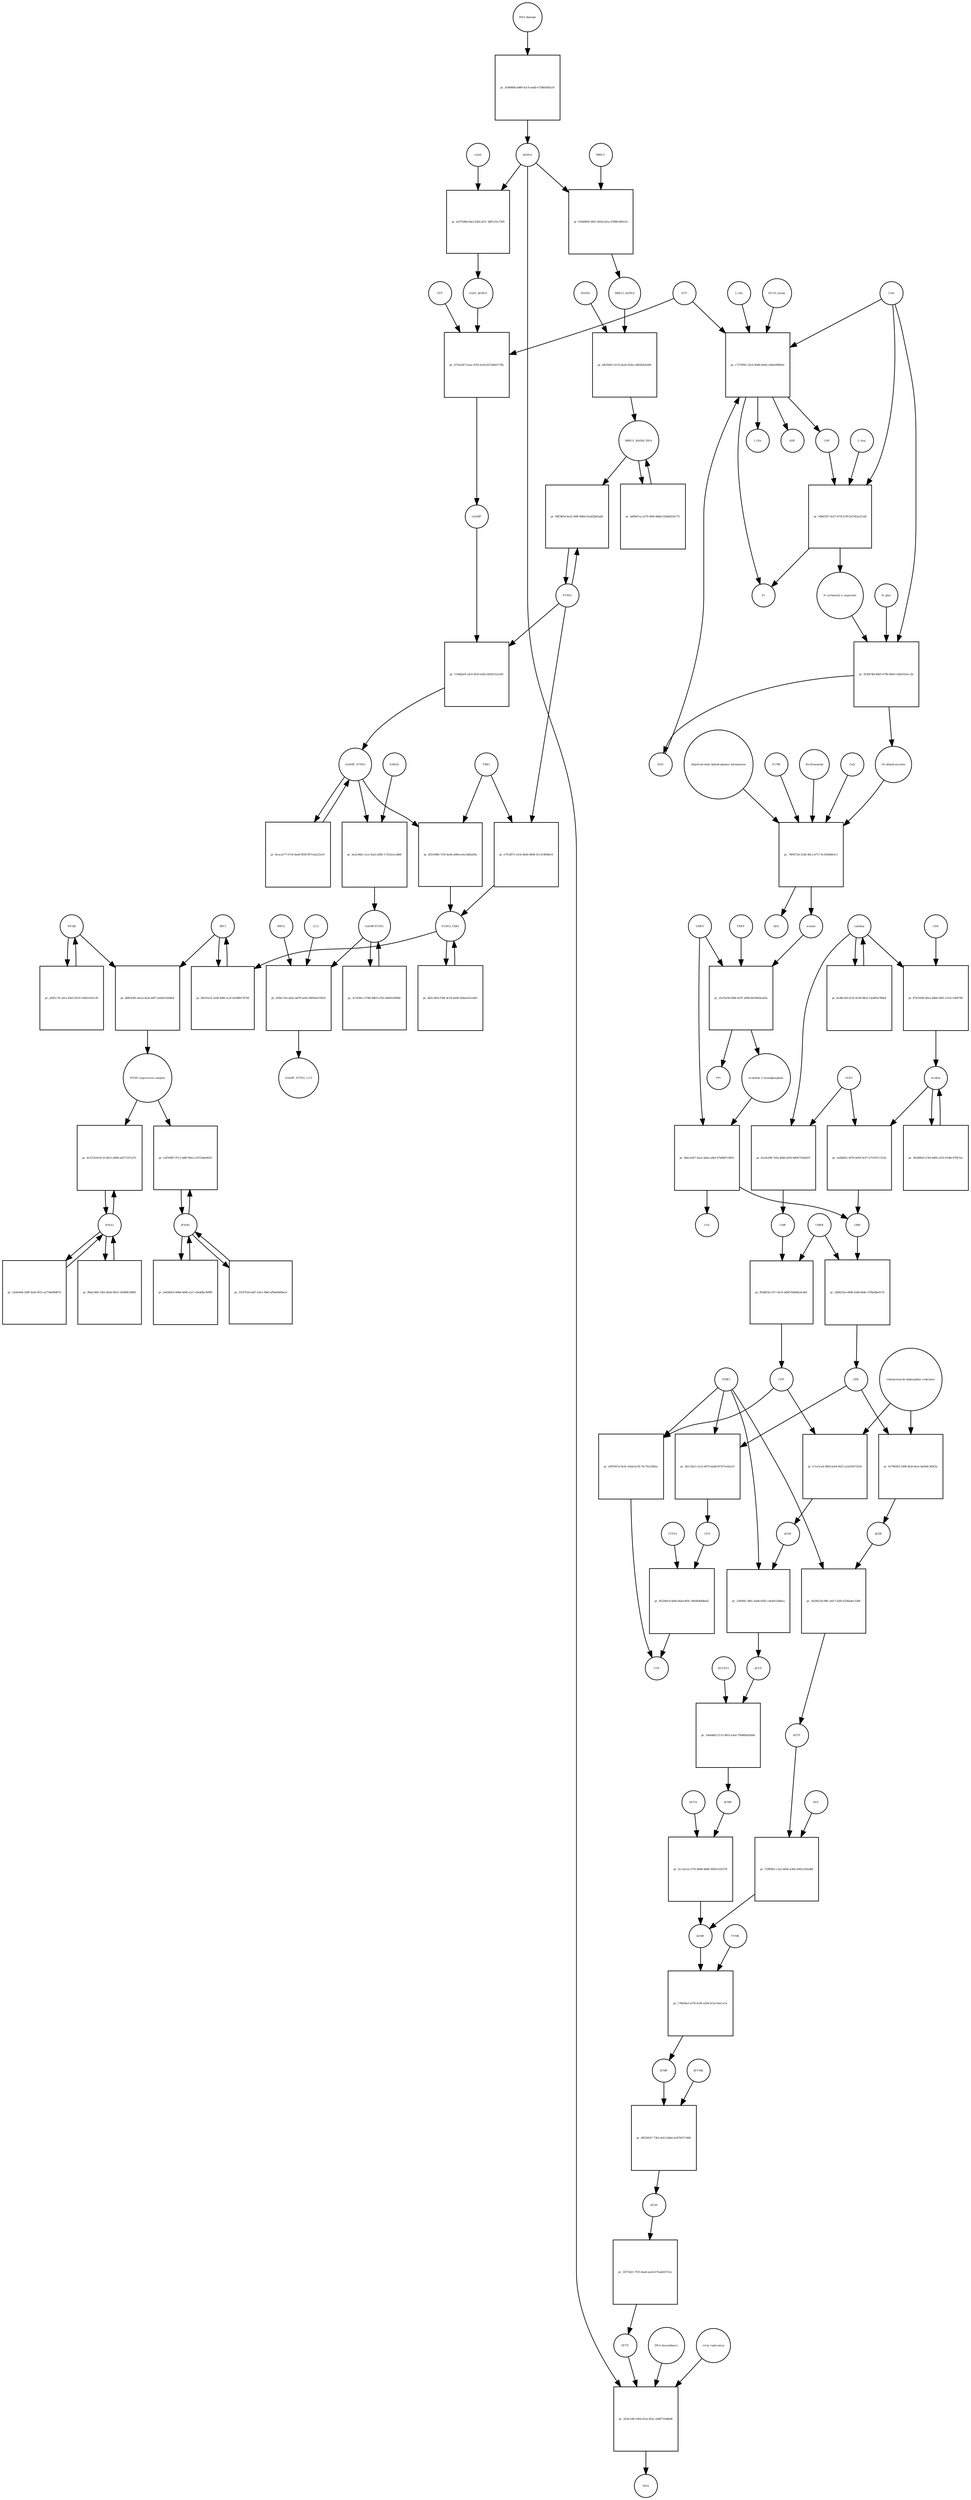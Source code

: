 strict digraph  {
"NF-kB" [annotation="urn_miriam_obo.go_GO%3A0071159", bipartite=0, cls=complex, fontsize=4, label="NF-kB", shape=circle];
"pr_db824381-becd-4a3a-b9f7-ae6efcd168e4" [annotation="", bipartite=1, cls=process, fontsize=4, label="pr_db824381-becd-4a3a-b9f7-ae6efcd168e4", shape=square];
"IFNB1 expression complex" [annotation="", bipartite=0, cls=complex, fontsize=4, label="IFNB1 expression complex", shape=circle];
IRF3 [annotation="urn_miriam_hgnc_6118|urn_miriam_uniprot_Q14653|urn_miriam_ensembl_ENSG00000126456|urn_miriam_refseq_NM_001571|urn_miriam_hgnc.symbol_IRF3|urn_miriam_ncbigene_3661", bipartite=0, cls="macromolecule multimer", fontsize=4, label=IRF3, shape=circle];
dCDP [annotation="urn_miriam_obo.chebi_CHEBI%3A28846", bipartite=0, cls="simple chemical", fontsize=4, label=dCDP, shape=circle];
"pr_21ffd4fc-bbfc-4a06-8582-cde4411bb6ca" [annotation="", bipartite=1, cls=process, fontsize=4, label="pr_21ffd4fc-bbfc-4a06-8582-cde4411bb6ca", shape=square];
dCTP [annotation="urn_miriam_obo.chebi_CHEBI%3A16311", bipartite=0, cls="simple chemical", fontsize=4, label=dCTP, shape=circle];
NME1 [annotation="urn_miriam_uniprot_P15531|urn_miriam_hgnc_7849", bipartite=0, cls=macromolecule, fontsize=4, label=NME1, shape=circle];
uridine [annotation="urn_miriam_obo.chebi_CHEBI%3A16704", bipartite=0, cls="simple chemical", fontsize=4, label=uridine, shape=circle];
"pr_ae6b6f2c-6f7b-4d18-9c07-a751057c252d" [annotation="", bipartite=1, cls=process, fontsize=4, label="pr_ae6b6f2c-6f7b-4d18-9c07-a751057c252d", shape=square];
UMP [annotation="urn_miriam_obo.chebi_CHEBI%3A57865", bipartite=0, cls="simple chemical", fontsize=4, label=UMP, shape=circle];
UCK2 [annotation="urn_miriam_uniprot_Q9HA47|urn_miriam_hgnc_HGNC%3A12562", bipartite=0, cls=macromolecule, fontsize=4, label=UCK2, shape=circle];
"orotidine 5'-monophosphate" [annotation="urn_miriam_obo.chebi_CHEBI%3A15842", bipartite=0, cls="simple chemical", fontsize=4, label="orotidine 5'-monophosphate", shape=circle];
"pr_48ac2e67-3ae2-4aba-a9ed-47b0687c9651" [annotation="", bipartite=1, cls=process, fontsize=4, label="pr_48ac2e67-3ae2-4aba-a9ed-47b0687c9651", shape=square];
UMPS [annotation="urn_miriam_ncbigene_7372|urn_miriam_refseq_NM_000373|urn_miriam_hgnc.symbol_UMPS|urn_miriam_hgnc_12563|urn_miriam_ensembl_ENSG00000114491|urn_miriam_uniprot_P11172", bipartite=0, cls="macromolecule multimer", fontsize=4, label=UMPS, shape=circle];
CO2 [annotation="urn_miriam_obo.chebi_CHEBI%3A16526", bipartite=0, cls="simple chemical", fontsize=4, label=CO2, shape=circle];
UTP [annotation="urn_miriam_obo.chebi_CHEBI%3A15713", bipartite=0, cls="simple chemical", fontsize=4, label=UTP, shape=circle];
"pr_f632d0c0-de6b-46ad-893c-98e6b4b68ad2" [annotation="", bipartite=1, cls=process, fontsize=4, label="pr_f632d0c0-de6b-46ad-893c-98e6b4b68ad2", shape=square];
CTP [annotation="urn_miriam_obo.chebi_CHEBI%3A17677", bipartite=0, cls="simple chemical", fontsize=4, label=CTP, shape=circle];
CTPS1 [annotation="urn_miriam_hgnc_HGNC%3A2519|urn_miriam_uniprot_P17812", bipartite=0, cls=macromolecule, fontsize=4, label=CTPS1, shape=circle];
UDP [annotation="urn_miriam_obo.chebi_CHEBI%3A17659", bipartite=0, cls="simple chemical", fontsize=4, label=UDP, shape=circle];
"pr_63796563-5308-4fe9-8e1e-be944c382f3e" [annotation="", bipartite=1, cls=process, fontsize=4, label="pr_63796563-5308-4fe9-8e1e-be944c382f3e", shape=square];
dUDP [annotation="urn_miriam_obo.chebi_CHEBI%3A28850", bipartite=0, cls="simple chemical", fontsize=4, label=dUDP, shape=circle];
"ribonucleoside-diphosphate reductase" [annotation="urn_miriam_brenda_1.17.4.1|urn_miriam_obo.go_GO%3A0005971", bipartite=0, cls=complex, fontsize=4, label="ribonucleoside-diphosphate reductase", shape=circle];
IFNB1 [annotation="urn_miriam_ensembl_ENSG00000171855|urn_miriam_hgnc.symbol_IFNB1|urn_miriam_hgnc_5434|urn_miriam_uniprot_P01574|urn_miriam_refseq_NM_002176|urn_miriam_ncbigene_3456", bipartite=0, cls=macromolecule, fontsize=4, label=IFNB1, shape=circle];
"pr_e2f55867-97c2-4dff-99e2-a1072aba961b" [annotation="", bipartite=1, cls=process, fontsize=4, label="pr_e2f55867-97c2-4dff-99e2-a1072aba961b", shape=square];
"pr_24b821be-d498-43d4-bb4e-57f6ed8e6170" [annotation="", bipartite=1, cls=process, fontsize=4, label="pr_24b821be-d498-43d4-bb4e-57f6ed8e6170", shape=square];
CMPK [annotation="urn_miriam_uniprot_P30085|urn_miriam_hgnc_HGNC%3A18170", bipartite=0, cls=macromolecule, fontsize=4, label=CMPK, shape=circle];
"cGAMP-STING" [annotation="", bipartite=0, cls=complex, fontsize=4, label="cGAMP-STING", shape=circle];
"pr_3c1439cc-0786-48b3-a7b3-a8effa59f0dc" [annotation="", bipartite=1, cls=process, fontsize=4, label="pr_3c1439cc-0786-48b3-a7b3-a8effa59f0dc", shape=square];
IFNA1 [annotation="urn_miriam_hgnc.symbol_IFNA1|urn_miriam_ncbigene_3439|urn_miriam_refseq_NM_024013|urn_miriam_uniprot_P01562|urn_miriam_hgnc_5417|urn_miriam_ensembl_ENSG00000197919", bipartite=0, cls=macromolecule, fontsize=4, label=IFNA1, shape=circle];
"pr_dc237a5d-8116-4b31-a668-ad371557e1f1" [annotation="", bipartite=1, cls=process, fontsize=4, label="pr_dc237a5d-8116-4b31-a668-ad371557e1f1", shape=square];
"pr_3b200fe6-e740-4d05-a532-61dbc479b7ea" [annotation="", bipartite=1, cls=process, fontsize=4, label="pr_3b200fe6-e740-4d05-a532-61dbc479b7ea", shape=square];
CDP [annotation="urn_miriam_obo.chebi_CHEBI%3A17239", bipartite=0, cls="simple chemical", fontsize=4, label=CDP, shape=circle];
"pr_e7ce5ca9-5f6d-4c64-8425-a1a91fd7325d" [annotation="", bipartite=1, cls=process, fontsize=4, label="pr_e7ce5ca9-5f6d-4c64-8425-a1a91fd7325d", shape=square];
"pr_e997647a-9cd1-41bd-bc59-76c7fa518b1e" [annotation="", bipartite=1, cls=process, fontsize=4, label="pr_e997647a-9cd1-41bd-bc59-76c7fa518b1e", shape=square];
dTDP [annotation="urn_miriam_obo.chebi_CHEBI%3A18075", bipartite=0, cls="simple chemical", fontsize=4, label=dTDP, shape=circle];
"pr_31f75d21-7f35-4aab-aa2d-b75ade0373ce" [annotation="", bipartite=1, cls=process, fontsize=4, label="pr_31f75d21-7f35-4aab-aa2d-b75ade0373ce", shape=square];
dTTP [annotation="urn_miriam_obo.chebi_CHEBI%3A18077", bipartite=0, cls="simple chemical", fontsize=4, label=dTTP, shape=circle];
CMP [annotation="urn_miriam_obo.chebi_CHEBI%3A17361", bipartite=0, cls="simple chemical", fontsize=4, label=CMP, shape=circle];
"pr_ff448f3d-c017-4e31-b0df-f5bb0b24cdd1" [annotation="", bipartite=1, cls=process, fontsize=4, label="pr_ff448f3d-c017-4e31-b0df-f5bb0b24cdd1", shape=square];
dUMP [annotation="urn_miriam_obo.chebi_CHEBI%3A17622", bipartite=0, cls="simple chemical", fontsize=4, label=dUMP, shape=circle];
"pr_17fb56a3-e578-4c00-a294-b13cc9a1ce7e" [annotation="", bipartite=1, cls=process, fontsize=4, label="pr_17fb56a3-e578-4c00-a294-b13cc9a1ce7e", shape=square];
dTMP [annotation="urn_miriam_obo.chebi_CHEBI%3A17013", bipartite=0, cls="simple chemical", fontsize=4, label=dTMP, shape=circle];
TYMS [annotation="urn_miriam_uniprot_P04818|urn_miriam_hgnc_HGNC%3A12441", bipartite=0, cls=macromolecule, fontsize=4, label=TYMS, shape=circle];
dsDNA [annotation="urn_miriam_obo.chebi_CHEBI%3A75909", bipartite=0, cls="simple chemical", fontsize=4, label=dsDNA, shape=circle];
"pr_2fc8c1d6-19eb-432a-85ac-e0df731b66d8" [annotation="", bipartite=1, cls=process, fontsize=4, label="pr_2fc8c1d6-19eb-432a-85ac-e0df731b66d8", shape=square];
DNA [annotation="", bipartite=0, cls="nucleic acid feature", fontsize=4, label=DNA, shape=circle];
"DNA biosynthesis" [annotation="urn_miriam_obo.go_GO%3A0071897", bipartite=0, cls=phenotype, fontsize=4, label="DNA biosynthesis", shape=circle];
"virus replication" [annotation="urn_miriam_obo.go_GO%3A0019079", bipartite=0, cls=phenotype, fontsize=4, label="virus replication", shape=circle];
MRE11_RAD50_DNA [annotation="", bipartite=0, cls=complex, fontsize=4, label=MRE11_RAD50_DNA, shape=circle];
"pr_a069d7ca-a279-4f00-8d0d-52bb4810a772" [annotation="", bipartite=1, cls=process, fontsize=4, label="pr_a069d7ca-a279-4f00-8d0d-52bb4810a772", shape=square];
"pr_1ebfdd03-2115-4f03-a5a4-709489a0266b" [annotation="", bipartite=1, cls=process, fontsize=4, label="pr_1ebfdd03-2115-4f03-a5a4-709489a0266b", shape=square];
dCMP [annotation="urn_miriam_obo.chebi_CHEBI%3A15918", bipartite=0, cls="simple chemical", fontsize=4, label=dCMP, shape=circle];
DCTPP1 [annotation="urn_miriam_uniprot_Q9H773|urn_miriam_hgnc_HGNC%3A28777", bipartite=0, cls=macromolecule, fontsize=4, label=DCTPP1, shape=circle];
"pr_91f47f2d-eb47-43e1-99af-af94a96d9ecb" [annotation="", bipartite=1, cls=process, fontsize=4, label="pr_91f47f2d-eb47-43e1-99af-af94a96d9ecb", shape=square];
"pr_e4d39dc0-60bd-484f-a1e7-a9e4dbc309f8" [annotation="", bipartite=1, cls=process, fontsize=4, label="pr_e4d39dc0-60bd-484f-a1e7-a9e4dbc309f8", shape=square];
ATP [annotation="urn_miriam_obo.chebi_CHEBI%3A15422", bipartite=0, cls="simple chemical", fontsize=4, label=ATP, shape=circle];
"pr_0735e287-b1ae-4762-b1e0-6f134643776b" [annotation="", bipartite=1, cls=process, fontsize=4, label="pr_0735e287-b1ae-4762-b1e0-6f134643776b", shape=square];
GTP [annotation="urn_miriam_obo.chebi_CHEBI%3A15996", bipartite=0, cls="simple chemical", fontsize=4, label=GTP, shape=circle];
cGAMP [annotation="urn_miriam_obo.chebi_CHEBI%3A75947", bipartite=0, cls="simple chemical", fontsize=4, label=cGAMP, shape=circle];
cGAS_dsDNA [annotation=urn_miriam_pubmed_28363908, bipartite=0, cls=complex, fontsize=4, label=cGAS_dsDNA, shape=circle];
cytidine [annotation="urn_miriam_obo.chebi_CHEBI%3A17562", bipartite=0, cls="simple chemical", fontsize=4, label=cytidine, shape=circle];
"pr_fac0e298-7e6a-4fd8-a659-b604752ab419" [annotation="", bipartite=1, cls=process, fontsize=4, label="pr_fac0e298-7e6a-4fd8-a659-b604752ab419", shape=square];
"pr_119d42e9-c8c9-4035-b542-f820231a52f5" [annotation="", bipartite=1, cls=process, fontsize=4, label="pr_119d42e9-c8c9-4035-b542-f820231a52f5", shape=square];
STING [annotation=urn_miriam_uniprot_Q86WV6, bipartite=0, cls="macromolecule multimer", fontsize=4, label=STING, shape=circle];
cGAMP_STING [annotation="urn_miriam_obo.go_GO%3A1990231", bipartite=0, cls=complex, fontsize=4, label=cGAMP_STING, shape=circle];
"L-Gln" [annotation="urn_miriam_obo.chebi_CHEBI%3A18050", bipartite=0, cls="simple chemical", fontsize=4, label="L-Gln", shape=circle];
"pr_c7279941-23cb-40d0-b444-c46ee098fefe" [annotation="", bipartite=1, cls=process, fontsize=4, label="pr_c7279941-23cb-40d0-b444-c46ee098fefe", shape=square];
CAP [annotation="urn_miriam_obo.chebi_CHEBI%3A17672", bipartite=0, cls="simple chemical", fontsize=4, label=CAP, shape=circle];
CAD [annotation="urn_miriam_refseq_NM_001306079|urn_miriam_hgnc_1424|urn_miriam_hgnc.symbol_CAD|urn_miriam_uniprot_P27708|urn_miriam_ncbigene_790|urn_miriam_ensembl_ENSG00000084774", bipartite=0, cls=macromolecule, fontsize=4, label=CAD, shape=circle];
HCO3_minus [annotation="urn_miriam_obo.chebi_CHEBI%3A17544", bipartite=0, cls="simple chemical", fontsize=4, label=HCO3_minus, shape=circle];
H2O [annotation="urn_miriam_obo.chebi_CHEBI%3A15377", bipartite=0, cls="simple chemical", fontsize=4, label=H2O, shape=circle];
"L-Glu" [annotation="urn_miriam_obo.chebi_CHEBI%3A16015", bipartite=0, cls="simple chemical", fontsize=4, label="L-Glu", shape=circle];
ADP [annotation="urn_miriam_obo.chebi_CHEBI%3A16761", bipartite=0, cls="simple chemical", fontsize=4, label=ADP, shape=circle];
Pi [annotation="urn_miriam_obo.chebi_CHEBI%3A18367", bipartite=0, cls="simple chemical", fontsize=4, label=Pi, shape=circle];
"pr_2b113b13-1a15-4675-beb8-f07071e42e33" [annotation="", bipartite=1, cls=process, fontsize=4, label="pr_2b113b13-1a15-4675-beb8-f07071e42e33", shape=square];
"N-carbamoyl-L-aspartate" [annotation="urn_miriam_obo.chebi_CHEBI%3A32814", bipartite=0, cls="simple chemical", fontsize=4, label="N-carbamoyl-L-aspartate", shape=circle];
"pr_923f4748-89d3-4790-89e9-c4401925cc2b" [annotation="", bipartite=1, cls=process, fontsize=4, label="pr_923f4748-89d3-4790-89e9-c4401925cc2b", shape=square];
"(S)-dihydroorotate" [annotation="urn_miriam_obo.chebi_CHEBI%3A30864", bipartite=0, cls="simple chemical", fontsize=4, label="(S)-dihydroorotate", shape=circle];
H_plus [annotation="urn_miriam_obo.chebi_CHEBI%3A15378", bipartite=0, cls="simple chemical", fontsize=4, label=H_plus, shape=circle];
"pr_af4f1c74-cd1a-45b3-9210-1445c0cb1cf0" [annotation="", bipartite=1, cls=process, fontsize=4, label="pr_af4f1c74-cd1a-45b3-9210-1445c0cb1cf0", shape=square];
"pr_9fbe2368-3363-4b26-9653-56289fc94f85" [annotation="", bipartite=1, cls=process, fontsize=4, label="pr_9fbe2368-3363-4b26-9653-56289fc94f85", shape=square];
TBK1 [annotation="urn_miriam_hgnc.symbol_TBK1|urn_miriam_ensembl_ENSG00000183735|urn_miriam_uniprot_Q9UHD2|urn_miriam_refseq_NM_013254|urn_miriam_hgnc_11584|urn_miriam_ncbigene_29110", bipartite=0, cls=macromolecule, fontsize=4, label=TBK1, shape=circle];
"pr_d55109f6-7cf4-4eb9-a00d-ee4c5d82af9a" [annotation="", bipartite=1, cls=process, fontsize=4, label="pr_d55109f6-7cf4-4eb9-a00d-ee4c5d82af9a", shape=square];
STING_TBK1 [annotation=urn_miriam_pubmed_30842653, bipartite=0, cls=complex, fontsize=4, label=STING_TBK1, shape=circle];
"pr_69f34f5d-be32-4f8f-968d-01ad25b02abf" [annotation="", bipartite=1, cls=process, fontsize=4, label="pr_69f34f5d-be32-4f8f-968d-01ad25b02abf", shape=square];
"pr_cb5fa404-268f-42eb-9f31-a2734e804874" [annotation="", bipartite=1, cls=process, fontsize=4, label="pr_cb5fa404-268f-42eb-9f31-a2734e804874", shape=square];
"pr_d1975866-fda2-45fd-af51-3d87cf2e7369" [annotation="", bipartite=1, cls=process, fontsize=4, label="pr_d1975866-fda2-45fd-af51-3d87cf2e7369", shape=square];
cGAS [annotation="urn_miriam_ensembl_ENSG00000164430|urn_miriam_hgnc_21367|urn_miriam_ncbigene_115004|urn_miriam_uniprot_Q8N884|urn_miriam_hgnc.symbol_CGAS|urn_miriam_refseq_NM_138441", bipartite=0, cls=macromolecule, fontsize=4, label=cGAS, shape=circle];
"pr_462c295a-f39e-4c54-be09-5b4ea55ce4d3" [annotation="", bipartite=1, cls=process, fontsize=4, label="pr_462c295a-f39e-4c54-be09-5b4ea55ce4d3", shape=square];
orotate [annotation="urn_miriam_obo.chebi_CHEBI%3A30839", bipartite=0, cls="simple chemical", fontsize=4, label=orotate, shape=circle];
"pr_25cf2e56-094f-4c97-a096-8d196ebcaf2a" [annotation="", bipartite=1, cls=process, fontsize=4, label="pr_25cf2e56-094f-4c97-a096-8d196ebcaf2a", shape=square];
PRPP [annotation="urn_miriam_obo.chebi_CHEBI%3A17111", bipartite=0, cls="simple chemical", fontsize=4, label=PRPP, shape=circle];
PPi [annotation="urn_miriam_obo.chebi_CHEBI%3A18361", bipartite=0, cls="simple chemical", fontsize=4, label=PPi, shape=circle];
"pr_dcd8c3d3-911f-4c00-98cd-13ed95a789e4" [annotation="", bipartite=1, cls=process, fontsize=4, label="pr_dcd8c3d3-911f-4c00-98cd-13ed95a789e4", shape=square];
"pr_f8c61a14-1b3b-406f-ac2f-e9248617674f" [annotation="", bipartite=1, cls=process, fontsize=4, label="pr_f8c61a14-1b3b-406f-ac2f-e9248617674f", shape=square];
"pr_6caca177-07c8-4a49-9f38-907c6a223c01" [annotation="", bipartite=1, cls=process, fontsize=4, label="pr_6caca177-07c8-4a49-9f38-907c6a223c01", shape=square];
RAD50 [annotation="urn_miriam_ncbigene_10111|urn_miriam_refseq_NM_005732|urn_miriam_uniprot_Q92878|urn_miriam_hgnc.symbol_RAD50|urn_miriam_ensembl_ENSG00000113522|urn_miriam_hgnc_9816", bipartite=0, cls="macromolecule multimer", fontsize=4, label=RAD50, shape=circle];
"pr_afb39d21-6132-4a26-92da-cbfb2b42e00b" [annotation="", bipartite=1, cls=process, fontsize=4, label="pr_afb39d21-6132-4a26-92da-cbfb2b42e00b", shape=square];
MRE11_dsDNA [annotation="urn_miriam_obo.go_GO%3A0003690", bipartite=0, cls=complex, fontsize=4, label=MRE11_dsDNA, shape=circle];
"pr_76f92724-252b-40c2-b717-9c183448cfc1" [annotation="", bipartite=1, cls=process, fontsize=4, label="pr_76f92724-252b-40c2-b717-9c183448cfc1", shape=square];
"dihydroorotate dehydrogenase holoenzyme" [annotation="urn_miriam_ncbigene_1723|urn_miriam_hgnc_HGNC%3A2867|urn_miriam_hgnc.symbol_DHODH", bipartite=0, cls="simple chemical", fontsize=4, label="dihydroorotate dehydrogenase holoenzyme", shape=circle];
P1788 [annotation=urn_miriam_pubmed_31740051, bipartite=0, cls="simple chemical", fontsize=4, label=P1788, shape=circle];
Teriflunomide [annotation=urn_miriam_drugbank_DB08880, bipartite=0, cls="simple chemical", fontsize=4, label=Teriflunomide, shape=circle];
CoQ [annotation="urn_miriam_obo.chebi_CHEBI%3A16389", bipartite=0, cls="simple chemical", fontsize=4, label=CoQ, shape=circle];
QH2 [annotation="urn_miriam_obo.chebi_CHEBI%3A17976", bipartite=0, cls="simple chemical", fontsize=4, label=QH2, shape=circle];
"pr_5620623d-08fc-4d17-b2f6-d338adec5268" [annotation="", bipartite=1, cls=process, fontsize=4, label="pr_5620623d-08fc-4d17-b2f6-d338adec5268", shape=square];
dUTP [annotation="urn_miriam_obo.chebi_CHEBI%3A17625", bipartite=0, cls="simple chemical", fontsize=4, label=dUTP, shape=circle];
"pr_87d7ef40-0d1a-4664-a961-a7e1c1406789" [annotation="", bipartite=1, cls=process, fontsize=4, label="pr_87d7ef40-0d1a-4664-a961-a7e1c1406789", shape=square];
CDA [annotation="urn_miriam_uniprot_P32320|urn_miriam_ncbigene_978|urn_miriam_refseq_NM_001785|urn_miriam_ensembl_ENSG00000158825|urn_miriam_hgnc.symbol_CDA|urn_miriam_hgnc_1712", bipartite=0, cls=macromolecule, fontsize=4, label=CDA, shape=circle];
"pr_729ff0b1-c2a2-4d56-a3b4-a945ce93ed6f" [annotation="", bipartite=1, cls=process, fontsize=4, label="pr_729ff0b1-c2a2-4d56-a3b4-a945ce93ed6f", shape=square];
DUT [annotation="urn_miriam_hgnc_HGNC%3A3078|urn_miriam_uniprot_P33316", bipartite=0, cls=macromolecule, fontsize=4, label=DUT, shape=circle];
"pr_029ec7e0-ad2a-4d79-ae0e-b995be519f2d" [annotation="", bipartite=1, cls=process, fontsize=4, label="pr_029ec7e0-ad2a-4d79-ae0e-b995be519f2d", shape=square];
LC3 [annotation="", bipartite=0, cls=macromolecule, fontsize=4, label=LC3, shape=circle];
cGAMP_STING_LC3 [annotation="", bipartite=0, cls=complex, fontsize=4, label=cGAMP_STING_LC3, shape=circle];
WIPI2 [annotation="urn_miriam_refseq_NM_015610|urn_miriam_hgnc_32225|urn_miriam_hgnc.symbol_WIPI2|urn_miriam_ensembl_ENSG00000157954|urn_miriam_ncbigene_26100|urn_miriam_uniprot_Q9Y4P8", bipartite=0, cls=macromolecule, fontsize=4, label=WIPI2, shape=circle];
"pr_16b653f7-6e57-473f-b7f0-b37d52a151bf" [annotation="", bipartite=1, cls=process, fontsize=4, label="pr_16b653f7-6e57-473f-b7f0-b37d52a151bf", shape=square];
"L-Asp" [annotation="urn_miriam_obo.chebi_CHEBI%3A29991", bipartite=0, cls="simple chemical", fontsize=4, label="L-Asp", shape=circle];
"pr_618d9f09-5801-405d-ab1a-d788fc684143" [annotation="", bipartite=1, cls=process, fontsize=4, label="pr_618d9f09-5801-405d-ab1a-d788fc684143", shape=square];
MRE11 [annotation="urn_miriam_hgnc.symbol_MRE11|urn_miriam_ncbigene_4361|urn_miriam_uniprot_P49959|urn_miriam_ensembl_ENSG00000020922|urn_miriam_refseq_NM_005591|urn_miriam_hgnc_7230", bipartite=0, cls="macromolecule multimer", fontsize=4, label=MRE11, shape=circle];
"pr_d8329547-73b3-4d12-b66a-fed79d717468" [annotation="", bipartite=1, cls=process, fontsize=4, label="pr_d8329547-73b3-4d12-b66a-fed79d717468", shape=square];
dTYMK [annotation="urn_miriam_uniprot_P23919|urn_miriam_hgnc_HGNC%3A3061", bipartite=0, cls=macromolecule, fontsize=4, label=dTYMK, shape=circle];
"pr_3e2c94fa-c2ce-45a5-a982-17255cec5d84" [annotation="", bipartite=1, cls=process, fontsize=4, label="pr_3e2c94fa-c2ce-45a5-a982-17255cec5d84", shape=square];
SAR1A [annotation="urn_miriam_uniprot_Q9NR31|urn_miriam_ensembl_ENSG00000079332|urn_miriam_hgnc_10534|urn_miriam_hgnc.symbol_SAR1A|urn_miriam_refseq_NM_001142648|urn_miriam_ncbigene_56681", bipartite=0, cls=macromolecule, fontsize=4, label=SAR1A, shape=circle];
"pr_e7f1d071-e3cb-4b36-9b90-4113c9f9d614" [annotation="", bipartite=1, cls=process, fontsize=4, label="pr_e7f1d071-e3cb-4b36-9b90-4113c9f9d614", shape=square];
"pr_3c8806fb-bd89-42c9-aedb-e729b0385a19" [annotation="", bipartite=1, cls=process, fontsize=4, label="pr_3c8806fb-bd89-42c9-aedb-e729b0385a19", shape=square];
"DNA damage" [annotation="", bipartite=0, cls=phenotype, fontsize=4, label="DNA damage", shape=circle];
"pr_2cc2a1ea-375f-48d4-bb88-3685c633cf78" [annotation="", bipartite=1, cls=process, fontsize=4, label="pr_2cc2a1ea-375f-48d4-bb88-3685c633cf78", shape=square];
DCTD [annotation="urn_miriam_uniprot_P32321|urn_miriam_hgnc_HGNC%3A2710", bipartite=0, cls=macromolecule, fontsize=4, label=DCTD, shape=circle];
"NF-kB" -> "pr_db824381-becd-4a3a-b9f7-ae6efcd168e4"  [annotation="", interaction_type=consumption];
"NF-kB" -> "pr_af4f1c74-cd1a-45b3-9210-1445c0cb1cf0"  [annotation="", interaction_type=consumption];
"pr_db824381-becd-4a3a-b9f7-ae6efcd168e4" -> "IFNB1 expression complex"  [annotation="", interaction_type=production];
"IFNB1 expression complex" -> "pr_e2f55867-97c2-4dff-99e2-a1072aba961b"  [annotation=urn_miriam_pubmed_20610653, interaction_type=stimulation];
"IFNB1 expression complex" -> "pr_dc237a5d-8116-4b31-a668-ad371557e1f1"  [annotation=urn_miriam_pubmed_16979567, interaction_type=stimulation];
IRF3 -> "pr_db824381-becd-4a3a-b9f7-ae6efcd168e4"  [annotation="", interaction_type=consumption];
IRF3 -> "pr_f8c61a14-1b3b-406f-ac2f-e9248617674f"  [annotation="", interaction_type=consumption];
dCDP -> "pr_21ffd4fc-bbfc-4a06-8582-cde4411bb6ca"  [annotation="", interaction_type=consumption];
"pr_21ffd4fc-bbfc-4a06-8582-cde4411bb6ca" -> dCTP  [annotation="", interaction_type=production];
dCTP -> "pr_1ebfdd03-2115-4f03-a5a4-709489a0266b"  [annotation="", interaction_type=consumption];
NME1 -> "pr_21ffd4fc-bbfc-4a06-8582-cde4411bb6ca"  [annotation=urn_miriam_pubmed_17827303, interaction_type=catalysis];
NME1 -> "pr_e997647a-9cd1-41bd-bc59-76c7fa518b1e"  [annotation=urn_miriam_pubmed_28458037, interaction_type=catalysis];
NME1 -> "pr_2b113b13-1a15-4675-beb8-f07071e42e33"  [annotation=urn_miriam_pubmed_28458037, interaction_type=catalysis];
NME1 -> "pr_5620623d-08fc-4d17-b2f6-d338adec5268"  [annotation=urn_miriam_pubmed_17827303, interaction_type=catalysis];
uridine -> "pr_ae6b6f2c-6f7b-4d18-9c07-a751057c252d"  [annotation="", interaction_type=consumption];
uridine -> "pr_3b200fe6-e740-4d05-a532-61dbc479b7ea"  [annotation="", interaction_type=consumption];
"pr_ae6b6f2c-6f7b-4d18-9c07-a751057c252d" -> UMP  [annotation="", interaction_type=production];
UMP -> "pr_24b821be-d498-43d4-bb4e-57f6ed8e6170"  [annotation="", interaction_type=consumption];
UCK2 -> "pr_ae6b6f2c-6f7b-4d18-9c07-a751057c252d"  [annotation=urn_miriam_pubmed_15130468, interaction_type=catalysis];
UCK2 -> "pr_fac0e298-7e6a-4fd8-a659-b604752ab419"  [annotation=urn_miriam_pubmed_15130468, interaction_type=catalysis];
"orotidine 5'-monophosphate" -> "pr_48ac2e67-3ae2-4aba-a9ed-47b0687c9651"  [annotation="", interaction_type=consumption];
"pr_48ac2e67-3ae2-4aba-a9ed-47b0687c9651" -> UMP  [annotation="", interaction_type=production];
"pr_48ac2e67-3ae2-4aba-a9ed-47b0687c9651" -> CO2  [annotation="", interaction_type=production];
UMPS -> "pr_48ac2e67-3ae2-4aba-a9ed-47b0687c9651"  [annotation=urn_miriam_reactome_REACT_1698, interaction_type=catalysis];
UMPS -> "pr_25cf2e56-094f-4c97-a096-8d196ebcaf2a"  [annotation=urn_miriam_reactome_REACT_1698, interaction_type=catalysis];
UTP -> "pr_f632d0c0-de6b-46ad-893c-98e6b4b68ad2"  [annotation="", interaction_type=consumption];
"pr_f632d0c0-de6b-46ad-893c-98e6b4b68ad2" -> CTP  [annotation="", interaction_type=production];
CTPS1 -> "pr_f632d0c0-de6b-46ad-893c-98e6b4b68ad2"  [annotation=urn_miriam_pubmed_5411547, interaction_type=catalysis];
UDP -> "pr_63796563-5308-4fe9-8e1e-be944c382f3e"  [annotation="", interaction_type=consumption];
UDP -> "pr_2b113b13-1a15-4675-beb8-f07071e42e33"  [annotation="", interaction_type=consumption];
"pr_63796563-5308-4fe9-8e1e-be944c382f3e" -> dUDP  [annotation="", interaction_type=production];
dUDP -> "pr_5620623d-08fc-4d17-b2f6-d338adec5268"  [annotation="", interaction_type=consumption];
"ribonucleoside-diphosphate reductase" -> "pr_63796563-5308-4fe9-8e1e-be944c382f3e"  [annotation=urn_miriam_pubmed_24809024, interaction_type=catalysis];
"ribonucleoside-diphosphate reductase" -> "pr_e7ce5ca9-5f6d-4c64-8425-a1a91fd7325d"  [annotation=urn_miriam_pubmed_24809024, interaction_type=catalysis];
IFNB1 -> "pr_e2f55867-97c2-4dff-99e2-a1072aba961b"  [annotation="", interaction_type=consumption];
IFNB1 -> "pr_91f47f2d-eb47-43e1-99af-af94a96d9ecb"  [annotation="", interaction_type=consumption];
IFNB1 -> "pr_e4d39dc0-60bd-484f-a1e7-a9e4dbc309f8"  [annotation="", interaction_type=consumption];
"pr_e2f55867-97c2-4dff-99e2-a1072aba961b" -> IFNB1  [annotation="", interaction_type=production];
"pr_24b821be-d498-43d4-bb4e-57f6ed8e6170" -> UDP  [annotation="", interaction_type=production];
CMPK -> "pr_24b821be-d498-43d4-bb4e-57f6ed8e6170"  [annotation=urn_miriam_pubmed_10462544, interaction_type=catalysis];
CMPK -> "pr_ff448f3d-c017-4e31-b0df-f5bb0b24cdd1"  [annotation=urn_miriam_pubmed_10462544, interaction_type=catalysis];
"cGAMP-STING" -> "pr_3c1439cc-0786-48b3-a7b3-a8effa59f0dc"  [annotation="", interaction_type=consumption];
"cGAMP-STING" -> "pr_029ec7e0-ad2a-4d79-ae0e-b995be519f2d"  [annotation="", interaction_type=consumption];
"pr_3c1439cc-0786-48b3-a7b3-a8effa59f0dc" -> "cGAMP-STING"  [annotation="", interaction_type=production];
IFNA1 -> "pr_dc237a5d-8116-4b31-a668-ad371557e1f1"  [annotation="", interaction_type=consumption];
IFNA1 -> "pr_9fbe2368-3363-4b26-9653-56289fc94f85"  [annotation="", interaction_type=consumption];
IFNA1 -> "pr_cb5fa404-268f-42eb-9f31-a2734e804874"  [annotation="", interaction_type=consumption];
"pr_dc237a5d-8116-4b31-a668-ad371557e1f1" -> IFNA1  [annotation="", interaction_type=production];
"pr_3b200fe6-e740-4d05-a532-61dbc479b7ea" -> uridine  [annotation="", interaction_type=production];
CDP -> "pr_e7ce5ca9-5f6d-4c64-8425-a1a91fd7325d"  [annotation="", interaction_type=consumption];
CDP -> "pr_e997647a-9cd1-41bd-bc59-76c7fa518b1e"  [annotation="", interaction_type=consumption];
"pr_e7ce5ca9-5f6d-4c64-8425-a1a91fd7325d" -> dCDP  [annotation="", interaction_type=production];
"pr_e997647a-9cd1-41bd-bc59-76c7fa518b1e" -> CTP  [annotation="", interaction_type=production];
dTDP -> "pr_31f75d21-7f35-4aab-aa2d-b75ade0373ce"  [annotation="", interaction_type=consumption];
"pr_31f75d21-7f35-4aab-aa2d-b75ade0373ce" -> dTTP  [annotation="", interaction_type=production];
dTTP -> "pr_2fc8c1d6-19eb-432a-85ac-e0df731b66d8"  [annotation="", interaction_type=consumption];
CMP -> "pr_ff448f3d-c017-4e31-b0df-f5bb0b24cdd1"  [annotation="", interaction_type=consumption];
"pr_ff448f3d-c017-4e31-b0df-f5bb0b24cdd1" -> CDP  [annotation="", interaction_type=production];
dUMP -> "pr_17fb56a3-e578-4c00-a294-b13cc9a1ce7e"  [annotation="", interaction_type=consumption];
"pr_17fb56a3-e578-4c00-a294-b13cc9a1ce7e" -> dTMP  [annotation="", interaction_type=production];
dTMP -> "pr_d8329547-73b3-4d12-b66a-fed79d717468"  [annotation="", interaction_type=consumption];
TYMS -> "pr_17fb56a3-e578-4c00-a294-b13cc9a1ce7e"  [annotation=urn_miriam_pubmed_3099389, interaction_type=catalysis];
dsDNA -> "pr_2fc8c1d6-19eb-432a-85ac-e0df731b66d8"  [annotation="", interaction_type=consumption];
dsDNA -> "pr_d1975866-fda2-45fd-af51-3d87cf2e7369"  [annotation="", interaction_type=consumption];
dsDNA -> "pr_618d9f09-5801-405d-ab1a-d788fc684143"  [annotation="", interaction_type=consumption];
"pr_2fc8c1d6-19eb-432a-85ac-e0df731b66d8" -> DNA  [annotation="", interaction_type=production];
"DNA biosynthesis" -> "pr_2fc8c1d6-19eb-432a-85ac-e0df731b66d8"  [annotation="", interaction_type=catalysis];
"virus replication" -> "pr_2fc8c1d6-19eb-432a-85ac-e0df731b66d8"  [annotation="", interaction_type=inhibition];
MRE11_RAD50_DNA -> "pr_a069d7ca-a279-4f00-8d0d-52bb4810a772"  [annotation="", interaction_type=consumption];
MRE11_RAD50_DNA -> "pr_69f34f5d-be32-4f8f-968d-01ad25b02abf"  [annotation=urn_miriam_pubmed_23388631, interaction_type=catalysis];
"pr_a069d7ca-a279-4f00-8d0d-52bb4810a772" -> MRE11_RAD50_DNA  [annotation="", interaction_type=production];
"pr_1ebfdd03-2115-4f03-a5a4-709489a0266b" -> dCMP  [annotation="", interaction_type=production];
dCMP -> "pr_2cc2a1ea-375f-48d4-bb88-3685c633cf78"  [annotation="", interaction_type=consumption];
DCTPP1 -> "pr_1ebfdd03-2115-4f03-a5a4-709489a0266b"  [annotation=urn_miriam_pubmed_13788541, interaction_type=catalysis];
"pr_91f47f2d-eb47-43e1-99af-af94a96d9ecb" -> IFNB1  [annotation="", interaction_type=production];
"pr_e4d39dc0-60bd-484f-a1e7-a9e4dbc309f8" -> IFNB1  [annotation="", interaction_type=production];
ATP -> "pr_0735e287-b1ae-4762-b1e0-6f134643776b"  [annotation="", interaction_type=consumption];
ATP -> "pr_c7279941-23cb-40d0-b444-c46ee098fefe"  [annotation="", interaction_type=consumption];
"pr_0735e287-b1ae-4762-b1e0-6f134643776b" -> cGAMP  [annotation="", interaction_type=production];
GTP -> "pr_0735e287-b1ae-4762-b1e0-6f134643776b"  [annotation="", interaction_type=consumption];
cGAMP -> "pr_119d42e9-c8c9-4035-b542-f820231a52f5"  [annotation="", interaction_type=consumption];
cGAS_dsDNA -> "pr_0735e287-b1ae-4762-b1e0-6f134643776b"  [annotation=urn_miriam_pubmed_29622565, interaction_type=catalysis];
cytidine -> "pr_fac0e298-7e6a-4fd8-a659-b604752ab419"  [annotation="", interaction_type=consumption];
cytidine -> "pr_dcd8c3d3-911f-4c00-98cd-13ed95a789e4"  [annotation="", interaction_type=consumption];
cytidine -> "pr_87d7ef40-0d1a-4664-a961-a7e1c1406789"  [annotation="", interaction_type=consumption];
"pr_fac0e298-7e6a-4fd8-a659-b604752ab419" -> CMP  [annotation="", interaction_type=production];
"pr_119d42e9-c8c9-4035-b542-f820231a52f5" -> cGAMP_STING  [annotation="", interaction_type=production];
STING -> "pr_119d42e9-c8c9-4035-b542-f820231a52f5"  [annotation="", interaction_type=consumption];
STING -> "pr_69f34f5d-be32-4f8f-968d-01ad25b02abf"  [annotation="", interaction_type=consumption];
STING -> "pr_e7f1d071-e3cb-4b36-9b90-4113c9f9d614"  [annotation="", interaction_type=consumption];
cGAMP_STING -> "pr_d55109f6-7cf4-4eb9-a00d-ee4c5d82af9a"  [annotation="", interaction_type=consumption];
cGAMP_STING -> "pr_6caca177-07c8-4a49-9f38-907c6a223c01"  [annotation="", interaction_type=consumption];
cGAMP_STING -> "pr_3e2c94fa-c2ce-45a5-a982-17255cec5d84"  [annotation="", interaction_type=consumption];
"L-Gln" -> "pr_c7279941-23cb-40d0-b444-c46ee098fefe"  [annotation="", interaction_type=consumption];
"pr_c7279941-23cb-40d0-b444-c46ee098fefe" -> CAP  [annotation="", interaction_type=production];
"pr_c7279941-23cb-40d0-b444-c46ee098fefe" -> "L-Glu"  [annotation="", interaction_type=production];
"pr_c7279941-23cb-40d0-b444-c46ee098fefe" -> ADP  [annotation="", interaction_type=production];
"pr_c7279941-23cb-40d0-b444-c46ee098fefe" -> Pi  [annotation="", interaction_type=production];
CAP -> "pr_16b653f7-6e57-473f-b7f0-b37d52a151bf"  [annotation="", interaction_type=consumption];
CAD -> "pr_c7279941-23cb-40d0-b444-c46ee098fefe"  [annotation=urn_miriam_reactome_REACT_73577, interaction_type=catalysis];
CAD -> "pr_923f4748-89d3-4790-89e9-c4401925cc2b"  [annotation=urn_miriam_reactome_REACT_1698, interaction_type=catalysis];
CAD -> "pr_16b653f7-6e57-473f-b7f0-b37d52a151bf"  [annotation=urn_miriam_reactome_REACT_1698, interaction_type=catalysis];
HCO3_minus -> "pr_c7279941-23cb-40d0-b444-c46ee098fefe"  [annotation="", interaction_type=consumption];
H2O -> "pr_c7279941-23cb-40d0-b444-c46ee098fefe"  [annotation="", interaction_type=consumption];
"pr_2b113b13-1a15-4675-beb8-f07071e42e33" -> UTP  [annotation="", interaction_type=production];
"N-carbamoyl-L-aspartate" -> "pr_923f4748-89d3-4790-89e9-c4401925cc2b"  [annotation="", interaction_type=consumption];
"pr_923f4748-89d3-4790-89e9-c4401925cc2b" -> "(S)-dihydroorotate"  [annotation="", interaction_type=production];
"pr_923f4748-89d3-4790-89e9-c4401925cc2b" -> H2O  [annotation="", interaction_type=production];
"(S)-dihydroorotate" -> "pr_76f92724-252b-40c2-b717-9c183448cfc1"  [annotation="", interaction_type=consumption];
H_plus -> "pr_923f4748-89d3-4790-89e9-c4401925cc2b"  [annotation="", interaction_type=consumption];
"pr_af4f1c74-cd1a-45b3-9210-1445c0cb1cf0" -> "NF-kB"  [annotation="", interaction_type=production];
"pr_9fbe2368-3363-4b26-9653-56289fc94f85" -> IFNA1  [annotation="", interaction_type=production];
TBK1 -> "pr_d55109f6-7cf4-4eb9-a00d-ee4c5d82af9a"  [annotation="", interaction_type=consumption];
TBK1 -> "pr_e7f1d071-e3cb-4b36-9b90-4113c9f9d614"  [annotation="", interaction_type=consumption];
"pr_d55109f6-7cf4-4eb9-a00d-ee4c5d82af9a" -> STING_TBK1  [annotation="", interaction_type=production];
STING_TBK1 -> "pr_462c295a-f39e-4c54-be09-5b4ea55ce4d3"  [annotation="", interaction_type=consumption];
STING_TBK1 -> "pr_f8c61a14-1b3b-406f-ac2f-e9248617674f"  [annotation="urn_miriam_pubmed_22394562|urn_miriam_pubmed_25636800", interaction_type=catalysis];
"pr_69f34f5d-be32-4f8f-968d-01ad25b02abf" -> STING  [annotation="", interaction_type=production];
"pr_cb5fa404-268f-42eb-9f31-a2734e804874" -> IFNA1  [annotation="", interaction_type=production];
"pr_d1975866-fda2-45fd-af51-3d87cf2e7369" -> cGAS_dsDNA  [annotation="", interaction_type=production];
cGAS -> "pr_d1975866-fda2-45fd-af51-3d87cf2e7369"  [annotation="", interaction_type=consumption];
"pr_462c295a-f39e-4c54-be09-5b4ea55ce4d3" -> STING_TBK1  [annotation="", interaction_type=production];
orotate -> "pr_25cf2e56-094f-4c97-a096-8d196ebcaf2a"  [annotation="", interaction_type=consumption];
"pr_25cf2e56-094f-4c97-a096-8d196ebcaf2a" -> "orotidine 5'-monophosphate"  [annotation="", interaction_type=production];
"pr_25cf2e56-094f-4c97-a096-8d196ebcaf2a" -> PPi  [annotation="", interaction_type=production];
PRPP -> "pr_25cf2e56-094f-4c97-a096-8d196ebcaf2a"  [annotation="", interaction_type=consumption];
"pr_dcd8c3d3-911f-4c00-98cd-13ed95a789e4" -> cytidine  [annotation="", interaction_type=production];
"pr_f8c61a14-1b3b-406f-ac2f-e9248617674f" -> IRF3  [annotation="", interaction_type=production];
"pr_6caca177-07c8-4a49-9f38-907c6a223c01" -> cGAMP_STING  [annotation="", interaction_type=production];
RAD50 -> "pr_afb39d21-6132-4a26-92da-cbfb2b42e00b"  [annotation="", interaction_type=consumption];
"pr_afb39d21-6132-4a26-92da-cbfb2b42e00b" -> MRE11_RAD50_DNA  [annotation="", interaction_type=production];
MRE11_dsDNA -> "pr_afb39d21-6132-4a26-92da-cbfb2b42e00b"  [annotation="", interaction_type=consumption];
"pr_76f92724-252b-40c2-b717-9c183448cfc1" -> orotate  [annotation="", interaction_type=production];
"pr_76f92724-252b-40c2-b717-9c183448cfc1" -> QH2  [annotation="", interaction_type=production];
"dihydroorotate dehydrogenase holoenzyme" -> "pr_76f92724-252b-40c2-b717-9c183448cfc1"  [annotation="urn_miriam_reactome_REACT_1698|urn_miriam_doi_10.1101%2F2020.03.11.983056", interaction_type=catalysis];
P1788 -> "pr_76f92724-252b-40c2-b717-9c183448cfc1"  [annotation="urn_miriam_reactome_REACT_1698|urn_miriam_doi_10.1101%2F2020.03.11.983056", interaction_type=inhibition];
Teriflunomide -> "pr_76f92724-252b-40c2-b717-9c183448cfc1"  [annotation="urn_miriam_reactome_REACT_1698|urn_miriam_doi_10.1101%2F2020.03.11.983056", interaction_type=inhibition];
CoQ -> "pr_76f92724-252b-40c2-b717-9c183448cfc1"  [annotation="", interaction_type=consumption];
"pr_5620623d-08fc-4d17-b2f6-d338adec5268" -> dUTP  [annotation="", interaction_type=production];
dUTP -> "pr_729ff0b1-c2a2-4d56-a3b4-a945ce93ed6f"  [annotation="", interaction_type=consumption];
"pr_87d7ef40-0d1a-4664-a961-a7e1c1406789" -> uridine  [annotation="", interaction_type=production];
CDA -> "pr_87d7ef40-0d1a-4664-a961-a7e1c1406789"  [annotation="urn_miriam_pubmed_7923172|urn_miriam_pubmed_15689149", interaction_type=catalysis];
"pr_729ff0b1-c2a2-4d56-a3b4-a945ce93ed6f" -> dUMP  [annotation="", interaction_type=production];
DUT -> "pr_729ff0b1-c2a2-4d56-a3b4-a945ce93ed6f"  [annotation=urn_miriam_pubmed_18837522, interaction_type=catalysis];
"pr_029ec7e0-ad2a-4d79-ae0e-b995be519f2d" -> cGAMP_STING_LC3  [annotation="", interaction_type=production];
LC3 -> "pr_029ec7e0-ad2a-4d79-ae0e-b995be519f2d"  [annotation="", interaction_type=consumption];
WIPI2 -> "pr_029ec7e0-ad2a-4d79-ae0e-b995be519f2d"  [annotation=urn_miriam_pubmed_30842662, interaction_type=catalysis];
"pr_16b653f7-6e57-473f-b7f0-b37d52a151bf" -> "N-carbamoyl-L-aspartate"  [annotation="", interaction_type=production];
"pr_16b653f7-6e57-473f-b7f0-b37d52a151bf" -> Pi  [annotation="", interaction_type=production];
"L-Asp" -> "pr_16b653f7-6e57-473f-b7f0-b37d52a151bf"  [annotation="", interaction_type=consumption];
"pr_618d9f09-5801-405d-ab1a-d788fc684143" -> MRE11_dsDNA  [annotation="", interaction_type=production];
MRE11 -> "pr_618d9f09-5801-405d-ab1a-d788fc684143"  [annotation="", interaction_type=consumption];
"pr_d8329547-73b3-4d12-b66a-fed79d717468" -> dTDP  [annotation="", interaction_type=production];
dTYMK -> "pr_d8329547-73b3-4d12-b66a-fed79d717468"  [annotation=urn_miriam_pubmed_8024690, interaction_type=catalysis];
"pr_3e2c94fa-c2ce-45a5-a982-17255cec5d84" -> "cGAMP-STING"  [annotation="", interaction_type=production];
SAR1A -> "pr_3e2c94fa-c2ce-45a5-a982-17255cec5d84"  [annotation="urn_miriam_doi_10.1038%2Fs41586-019-1006-9", interaction_type=catalysis];
"pr_e7f1d071-e3cb-4b36-9b90-4113c9f9d614" -> STING_TBK1  [annotation="", interaction_type=production];
"pr_3c8806fb-bd89-42c9-aedb-e729b0385a19" -> dsDNA  [annotation="", interaction_type=production];
"DNA damage" -> "pr_3c8806fb-bd89-42c9-aedb-e729b0385a19"  [annotation="urn_miriam_doi_10.1016%2Fj.ejmech.2019.111855", interaction_type=stimulation];
"pr_2cc2a1ea-375f-48d4-bb88-3685c633cf78" -> dUMP  [annotation="", interaction_type=production];
DCTD -> "pr_2cc2a1ea-375f-48d4-bb88-3685c633cf78"  [annotation="urn_miriam_doi_10.1074%2Fjbc.M114.617720", interaction_type=catalysis];
}
